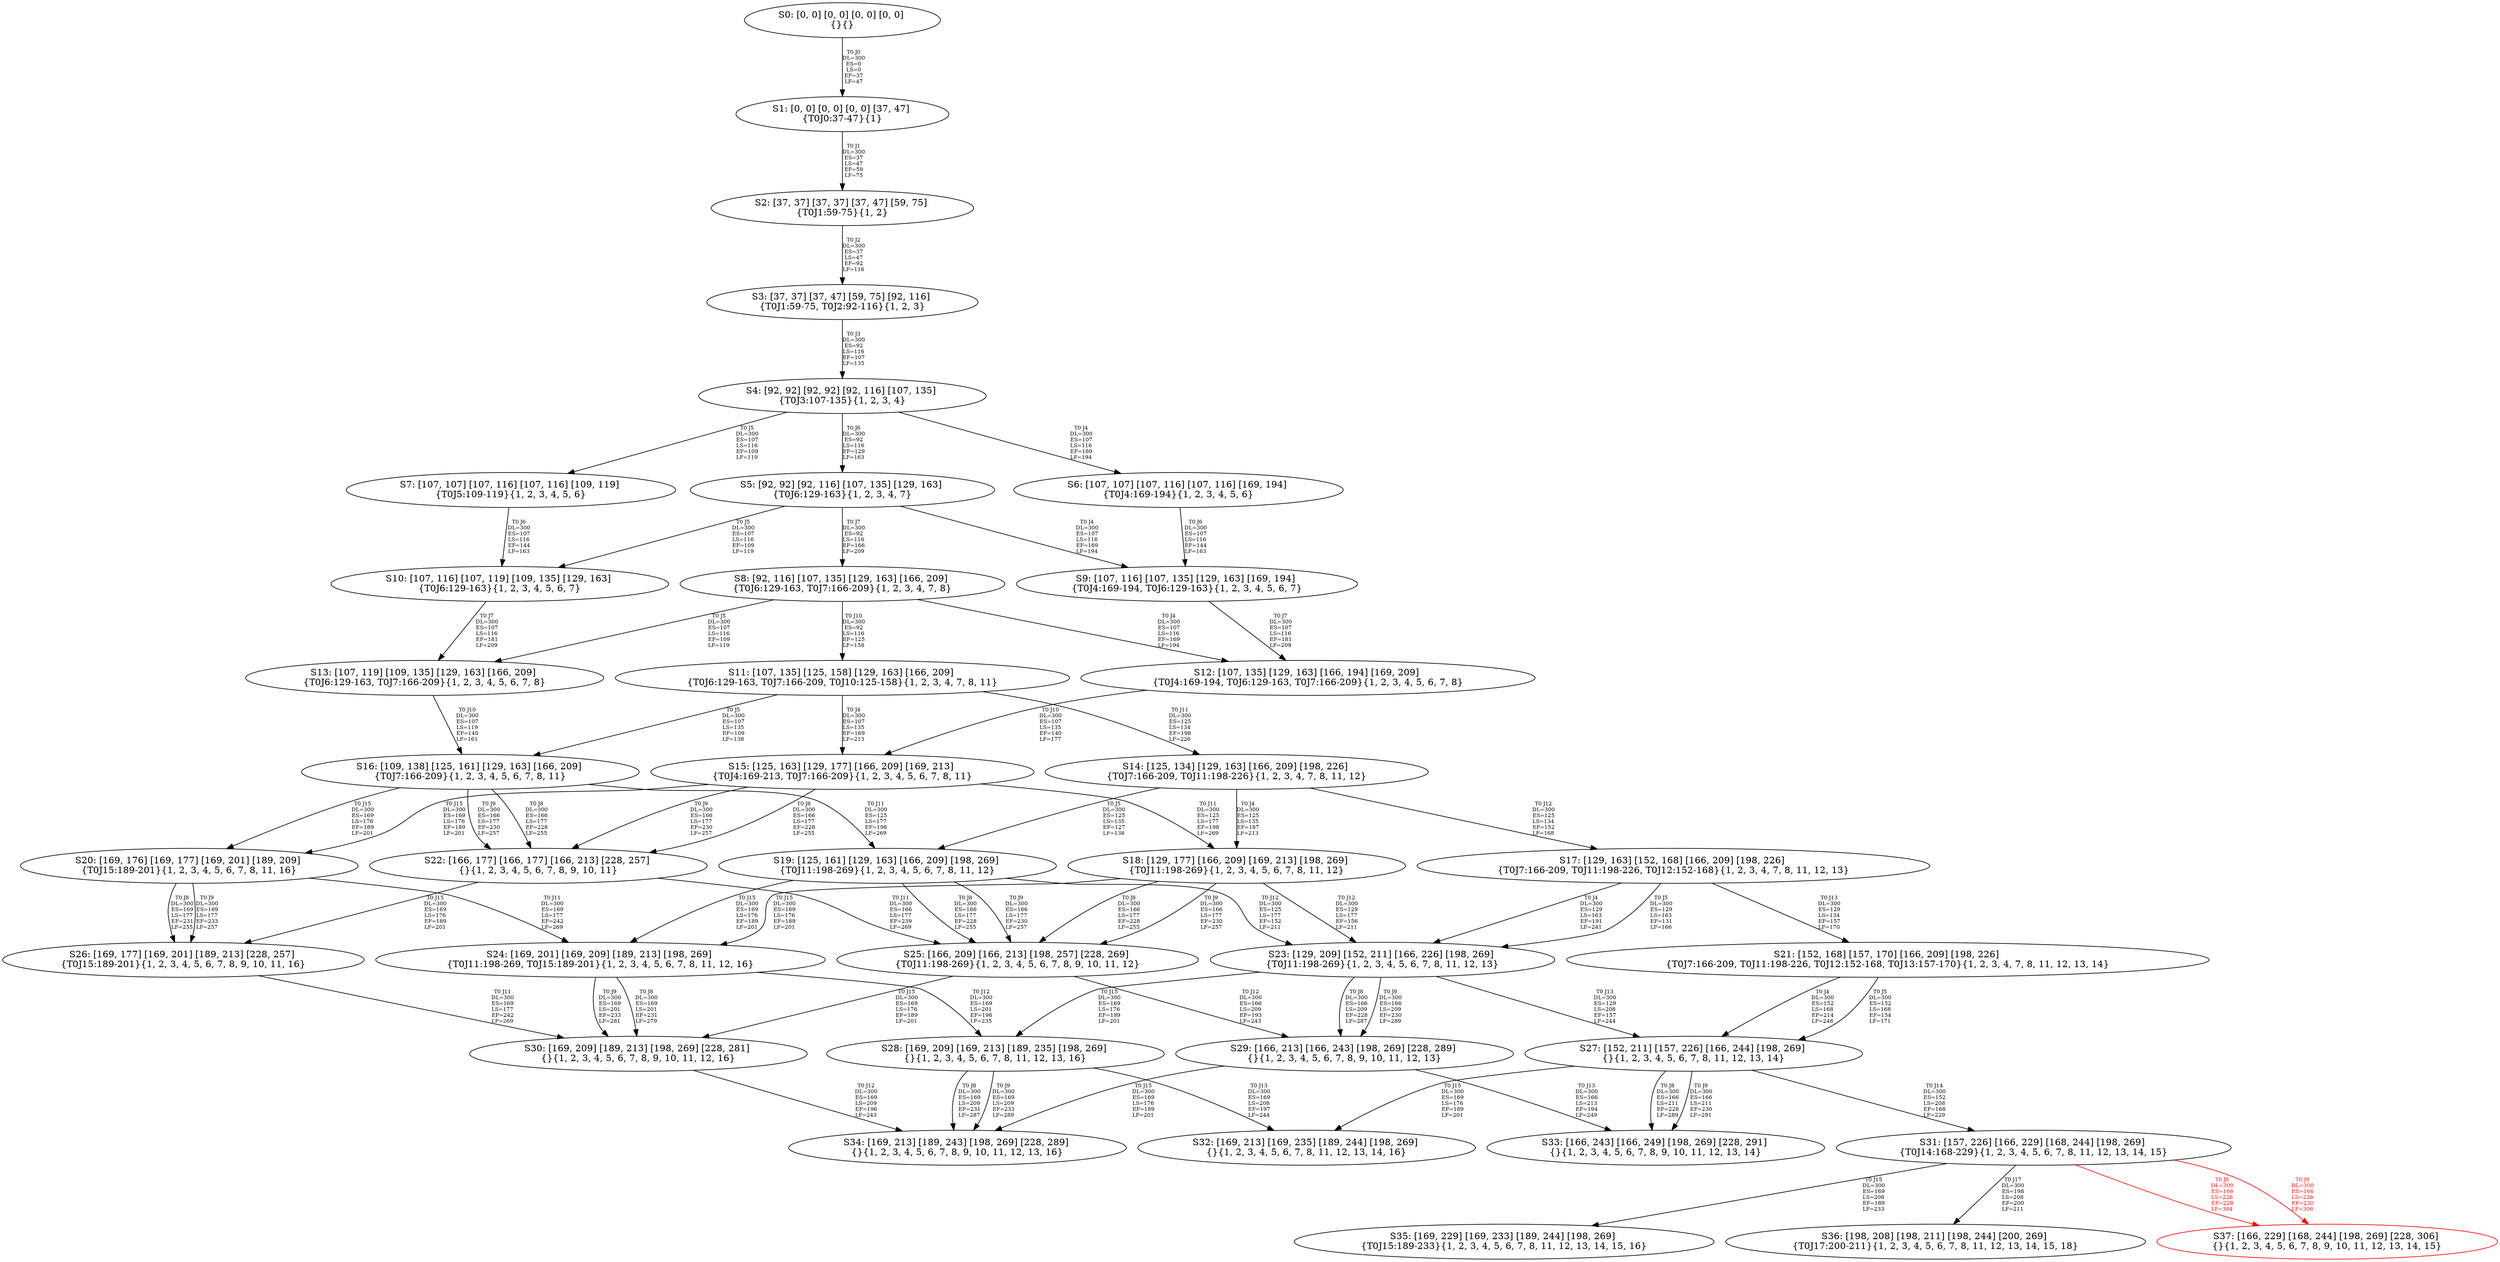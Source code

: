 digraph {
	S0[label="S0: [0, 0] [0, 0] [0, 0] [0, 0] \n{}{}"];
	S1[label="S1: [0, 0] [0, 0] [0, 0] [37, 47] \n{T0J0:37-47}{1}"];
	S2[label="S2: [37, 37] [37, 37] [37, 47] [59, 75] \n{T0J1:59-75}{1, 2}"];
	S3[label="S3: [37, 37] [37, 47] [59, 75] [92, 116] \n{T0J1:59-75, T0J2:92-116}{1, 2, 3}"];
	S4[label="S4: [92, 92] [92, 92] [92, 116] [107, 135] \n{T0J3:107-135}{1, 2, 3, 4}"];
	S5[label="S5: [92, 92] [92, 116] [107, 135] [129, 163] \n{T0J6:129-163}{1, 2, 3, 4, 7}"];
	S6[label="S6: [107, 107] [107, 116] [107, 116] [169, 194] \n{T0J4:169-194}{1, 2, 3, 4, 5, 6}"];
	S7[label="S7: [107, 107] [107, 116] [107, 116] [109, 119] \n{T0J5:109-119}{1, 2, 3, 4, 5, 6}"];
	S8[label="S8: [92, 116] [107, 135] [129, 163] [166, 209] \n{T0J6:129-163, T0J7:166-209}{1, 2, 3, 4, 7, 8}"];
	S9[label="S9: [107, 116] [107, 135] [129, 163] [169, 194] \n{T0J4:169-194, T0J6:129-163}{1, 2, 3, 4, 5, 6, 7}"];
	S10[label="S10: [107, 116] [107, 119] [109, 135] [129, 163] \n{T0J6:129-163}{1, 2, 3, 4, 5, 6, 7}"];
	S11[label="S11: [107, 135] [125, 158] [129, 163] [166, 209] \n{T0J6:129-163, T0J7:166-209, T0J10:125-158}{1, 2, 3, 4, 7, 8, 11}"];
	S12[label="S12: [107, 135] [129, 163] [166, 194] [169, 209] \n{T0J4:169-194, T0J6:129-163, T0J7:166-209}{1, 2, 3, 4, 5, 6, 7, 8}"];
	S13[label="S13: [107, 119] [109, 135] [129, 163] [166, 209] \n{T0J6:129-163, T0J7:166-209}{1, 2, 3, 4, 5, 6, 7, 8}"];
	S14[label="S14: [125, 134] [129, 163] [166, 209] [198, 226] \n{T0J7:166-209, T0J11:198-226}{1, 2, 3, 4, 7, 8, 11, 12}"];
	S15[label="S15: [125, 163] [129, 177] [166, 209] [169, 213] \n{T0J4:169-213, T0J7:166-209}{1, 2, 3, 4, 5, 6, 7, 8, 11}"];
	S16[label="S16: [109, 138] [125, 161] [129, 163] [166, 209] \n{T0J7:166-209}{1, 2, 3, 4, 5, 6, 7, 8, 11}"];
	S17[label="S17: [129, 163] [152, 168] [166, 209] [198, 226] \n{T0J7:166-209, T0J11:198-226, T0J12:152-168}{1, 2, 3, 4, 7, 8, 11, 12, 13}"];
	S18[label="S18: [129, 177] [166, 209] [169, 213] [198, 269] \n{T0J11:198-269}{1, 2, 3, 4, 5, 6, 7, 8, 11, 12}"];
	S19[label="S19: [125, 161] [129, 163] [166, 209] [198, 269] \n{T0J11:198-269}{1, 2, 3, 4, 5, 6, 7, 8, 11, 12}"];
	S20[label="S20: [169, 176] [169, 177] [169, 201] [189, 209] \n{T0J15:189-201}{1, 2, 3, 4, 5, 6, 7, 8, 11, 16}"];
	S21[label="S21: [152, 168] [157, 170] [166, 209] [198, 226] \n{T0J7:166-209, T0J11:198-226, T0J12:152-168, T0J13:157-170}{1, 2, 3, 4, 7, 8, 11, 12, 13, 14}"];
	S22[label="S22: [166, 177] [166, 177] [166, 213] [228, 257] \n{}{1, 2, 3, 4, 5, 6, 7, 8, 9, 10, 11}"];
	S23[label="S23: [129, 209] [152, 211] [166, 226] [198, 269] \n{T0J11:198-269}{1, 2, 3, 4, 5, 6, 7, 8, 11, 12, 13}"];
	S24[label="S24: [169, 201] [169, 209] [189, 213] [198, 269] \n{T0J11:198-269, T0J15:189-201}{1, 2, 3, 4, 5, 6, 7, 8, 11, 12, 16}"];
	S25[label="S25: [166, 209] [166, 213] [198, 257] [228, 269] \n{T0J11:198-269}{1, 2, 3, 4, 5, 6, 7, 8, 9, 10, 11, 12}"];
	S26[label="S26: [169, 177] [169, 201] [189, 213] [228, 257] \n{T0J15:189-201}{1, 2, 3, 4, 5, 6, 7, 8, 9, 10, 11, 16}"];
	S27[label="S27: [152, 211] [157, 226] [166, 244] [198, 269] \n{}{1, 2, 3, 4, 5, 6, 7, 8, 11, 12, 13, 14}"];
	S28[label="S28: [169, 209] [169, 213] [189, 235] [198, 269] \n{}{1, 2, 3, 4, 5, 6, 7, 8, 11, 12, 13, 16}"];
	S29[label="S29: [166, 213] [166, 243] [198, 269] [228, 289] \n{}{1, 2, 3, 4, 5, 6, 7, 8, 9, 10, 11, 12, 13}"];
	S30[label="S30: [169, 209] [189, 213] [198, 269] [228, 281] \n{}{1, 2, 3, 4, 5, 6, 7, 8, 9, 10, 11, 12, 16}"];
	S31[label="S31: [157, 226] [166, 229] [168, 244] [198, 269] \n{T0J14:168-229}{1, 2, 3, 4, 5, 6, 7, 8, 11, 12, 13, 14, 15}"];
	S32[label="S32: [169, 213] [169, 235] [189, 244] [198, 269] \n{}{1, 2, 3, 4, 5, 6, 7, 8, 11, 12, 13, 14, 16}"];
	S33[label="S33: [166, 243] [166, 249] [198, 269] [228, 291] \n{}{1, 2, 3, 4, 5, 6, 7, 8, 9, 10, 11, 12, 13, 14}"];
	S34[label="S34: [169, 213] [189, 243] [198, 269] [228, 289] \n{}{1, 2, 3, 4, 5, 6, 7, 8, 9, 10, 11, 12, 13, 16}"];
	S35[label="S35: [169, 229] [169, 233] [189, 244] [198, 269] \n{T0J15:189-233}{1, 2, 3, 4, 5, 6, 7, 8, 11, 12, 13, 14, 15, 16}"];
	S36[label="S36: [198, 208] [198, 211] [198, 244] [200, 269] \n{T0J17:200-211}{1, 2, 3, 4, 5, 6, 7, 8, 11, 12, 13, 14, 15, 18}"];
	S37[label="S37: [166, 229] [168, 244] [198, 269] [228, 306] \n{}{1, 2, 3, 4, 5, 6, 7, 8, 9, 10, 11, 12, 13, 14, 15}"];
	S0 -> S1[label="T0 J0\nDL=300\nES=0\nLS=0\nEF=37\nLF=47",fontsize=8];
	S1 -> S2[label="T0 J1\nDL=300\nES=37\nLS=47\nEF=59\nLF=75",fontsize=8];
	S2 -> S3[label="T0 J2\nDL=300\nES=37\nLS=47\nEF=92\nLF=116",fontsize=8];
	S3 -> S4[label="T0 J3\nDL=300\nES=92\nLS=116\nEF=107\nLF=135",fontsize=8];
	S4 -> S6[label="T0 J4\nDL=300\nES=107\nLS=116\nEF=169\nLF=194",fontsize=8];
	S4 -> S7[label="T0 J5\nDL=300\nES=107\nLS=116\nEF=109\nLF=119",fontsize=8];
	S4 -> S5[label="T0 J6\nDL=300\nES=92\nLS=116\nEF=129\nLF=163",fontsize=8];
	S5 -> S9[label="T0 J4\nDL=300\nES=107\nLS=116\nEF=169\nLF=194",fontsize=8];
	S5 -> S10[label="T0 J5\nDL=300\nES=107\nLS=116\nEF=109\nLF=119",fontsize=8];
	S5 -> S8[label="T0 J7\nDL=300\nES=92\nLS=116\nEF=166\nLF=209",fontsize=8];
	S6 -> S9[label="T0 J6\nDL=300\nES=107\nLS=116\nEF=144\nLF=163",fontsize=8];
	S7 -> S10[label="T0 J6\nDL=300\nES=107\nLS=116\nEF=144\nLF=163",fontsize=8];
	S8 -> S12[label="T0 J4\nDL=300\nES=107\nLS=116\nEF=169\nLF=194",fontsize=8];
	S8 -> S13[label="T0 J5\nDL=300\nES=107\nLS=116\nEF=109\nLF=119",fontsize=8];
	S8 -> S11[label="T0 J10\nDL=300\nES=92\nLS=116\nEF=125\nLF=158",fontsize=8];
	S9 -> S12[label="T0 J7\nDL=300\nES=107\nLS=116\nEF=181\nLF=209",fontsize=8];
	S10 -> S13[label="T0 J7\nDL=300\nES=107\nLS=116\nEF=181\nLF=209",fontsize=8];
	S11 -> S15[label="T0 J4\nDL=300\nES=107\nLS=135\nEF=169\nLF=213",fontsize=8];
	S11 -> S16[label="T0 J5\nDL=300\nES=107\nLS=135\nEF=109\nLF=138",fontsize=8];
	S11 -> S14[label="T0 J11\nDL=300\nES=125\nLS=134\nEF=198\nLF=226",fontsize=8];
	S12 -> S15[label="T0 J10\nDL=300\nES=107\nLS=135\nEF=140\nLF=177",fontsize=8];
	S13 -> S16[label="T0 J10\nDL=300\nES=107\nLS=119\nEF=140\nLF=161",fontsize=8];
	S14 -> S18[label="T0 J4\nDL=300\nES=125\nLS=135\nEF=187\nLF=213",fontsize=8];
	S14 -> S19[label="T0 J5\nDL=300\nES=125\nLS=135\nEF=127\nLF=138",fontsize=8];
	S14 -> S17[label="T0 J12\nDL=300\nES=125\nLS=134\nEF=152\nLF=168",fontsize=8];
	S15 -> S22[label="T0 J8\nDL=300\nES=166\nLS=177\nEF=228\nLF=255",fontsize=8];
	S15 -> S22[label="T0 J9\nDL=300\nES=166\nLS=177\nEF=230\nLF=257",fontsize=8];
	S15 -> S18[label="T0 J11\nDL=300\nES=125\nLS=177\nEF=198\nLF=269",fontsize=8];
	S15 -> S20[label="T0 J15\nDL=300\nES=169\nLS=176\nEF=189\nLF=201",fontsize=8];
	S16 -> S22[label="T0 J8\nDL=300\nES=166\nLS=177\nEF=228\nLF=255",fontsize=8];
	S16 -> S22[label="T0 J9\nDL=300\nES=166\nLS=177\nEF=230\nLF=257",fontsize=8];
	S16 -> S19[label="T0 J11\nDL=300\nES=125\nLS=177\nEF=198\nLF=269",fontsize=8];
	S16 -> S20[label="T0 J15\nDL=300\nES=169\nLS=176\nEF=189\nLF=201",fontsize=8];
	S17 -> S23[label="T0 J4\nDL=300\nES=129\nLS=163\nEF=191\nLF=241",fontsize=8];
	S17 -> S23[label="T0 J5\nDL=300\nES=129\nLS=163\nEF=131\nLF=166",fontsize=8];
	S17 -> S21[label="T0 J13\nDL=300\nES=129\nLS=134\nEF=157\nLF=170",fontsize=8];
	S18 -> S25[label="T0 J8\nDL=300\nES=166\nLS=177\nEF=228\nLF=255",fontsize=8];
	S18 -> S25[label="T0 J9\nDL=300\nES=166\nLS=177\nEF=230\nLF=257",fontsize=8];
	S18 -> S23[label="T0 J12\nDL=300\nES=129\nLS=177\nEF=156\nLF=211",fontsize=8];
	S18 -> S24[label="T0 J15\nDL=300\nES=169\nLS=176\nEF=189\nLF=201",fontsize=8];
	S19 -> S25[label="T0 J8\nDL=300\nES=166\nLS=177\nEF=228\nLF=255",fontsize=8];
	S19 -> S25[label="T0 J9\nDL=300\nES=166\nLS=177\nEF=230\nLF=257",fontsize=8];
	S19 -> S23[label="T0 J12\nDL=300\nES=125\nLS=177\nEF=152\nLF=211",fontsize=8];
	S19 -> S24[label="T0 J15\nDL=300\nES=169\nLS=176\nEF=189\nLF=201",fontsize=8];
	S20 -> S26[label="T0 J8\nDL=300\nES=169\nLS=177\nEF=231\nLF=255",fontsize=8];
	S20 -> S26[label="T0 J9\nDL=300\nES=169\nLS=177\nEF=233\nLF=257",fontsize=8];
	S20 -> S24[label="T0 J11\nDL=300\nES=169\nLS=177\nEF=242\nLF=269",fontsize=8];
	S21 -> S27[label="T0 J4\nDL=300\nES=152\nLS=168\nEF=214\nLF=246",fontsize=8];
	S21 -> S27[label="T0 J5\nDL=300\nES=152\nLS=168\nEF=154\nLF=171",fontsize=8];
	S22 -> S25[label="T0 J11\nDL=300\nES=166\nLS=177\nEF=239\nLF=269",fontsize=8];
	S22 -> S26[label="T0 J15\nDL=300\nES=169\nLS=176\nEF=189\nLF=201",fontsize=8];
	S23 -> S29[label="T0 J8\nDL=300\nES=166\nLS=209\nEF=228\nLF=287",fontsize=8];
	S23 -> S29[label="T0 J9\nDL=300\nES=166\nLS=209\nEF=230\nLF=289",fontsize=8];
	S23 -> S27[label="T0 J13\nDL=300\nES=129\nLS=208\nEF=157\nLF=244",fontsize=8];
	S23 -> S28[label="T0 J15\nDL=300\nES=169\nLS=176\nEF=189\nLF=201",fontsize=8];
	S24 -> S30[label="T0 J8\nDL=300\nES=169\nLS=201\nEF=231\nLF=279",fontsize=8];
	S24 -> S30[label="T0 J9\nDL=300\nES=169\nLS=201\nEF=233\nLF=281",fontsize=8];
	S24 -> S28[label="T0 J12\nDL=300\nES=169\nLS=201\nEF=196\nLF=235",fontsize=8];
	S25 -> S29[label="T0 J12\nDL=300\nES=166\nLS=209\nEF=193\nLF=243",fontsize=8];
	S25 -> S30[label="T0 J15\nDL=300\nES=169\nLS=176\nEF=189\nLF=201",fontsize=8];
	S26 -> S30[label="T0 J11\nDL=300\nES=169\nLS=177\nEF=242\nLF=269",fontsize=8];
	S27 -> S33[label="T0 J8\nDL=300\nES=166\nLS=211\nEF=228\nLF=289",fontsize=8];
	S27 -> S33[label="T0 J9\nDL=300\nES=166\nLS=211\nEF=230\nLF=291",fontsize=8];
	S27 -> S31[label="T0 J14\nDL=300\nES=152\nLS=208\nEF=168\nLF=229",fontsize=8];
	S27 -> S32[label="T0 J15\nDL=300\nES=169\nLS=176\nEF=189\nLF=201",fontsize=8];
	S28 -> S34[label="T0 J8\nDL=300\nES=169\nLS=209\nEF=231\nLF=287",fontsize=8];
	S28 -> S34[label="T0 J9\nDL=300\nES=169\nLS=209\nEF=233\nLF=289",fontsize=8];
	S28 -> S32[label="T0 J13\nDL=300\nES=169\nLS=208\nEF=197\nLF=244",fontsize=8];
	S29 -> S33[label="T0 J13\nDL=300\nES=166\nLS=213\nEF=194\nLF=249",fontsize=8];
	S29 -> S34[label="T0 J15\nDL=300\nES=169\nLS=176\nEF=189\nLF=201",fontsize=8];
	S30 -> S34[label="T0 J12\nDL=300\nES=169\nLS=209\nEF=196\nLF=243",fontsize=8];
	S31 -> S37[label="T0 J8\nDL=300\nES=166\nLS=226\nEF=228\nLF=304",color=Red,fontcolor=Red,fontsize=8];
S37[color=Red];
	S31 -> S37[label="T0 J9\nDL=300\nES=166\nLS=226\nEF=230\nLF=306",color=Red,fontcolor=Red,fontsize=8];
S37[color=Red];
	S31 -> S35[label="T0 J15\nDL=300\nES=169\nLS=208\nEF=189\nLF=233",fontsize=8];
	S31 -> S36[label="T0 J17\nDL=300\nES=198\nLS=208\nEF=200\nLF=211",fontsize=8];
}

